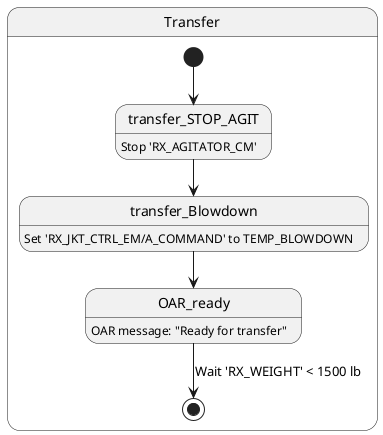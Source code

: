 @startuml
state Transfer{

[*] --> transfer_STOP_AGIT
transfer_STOP_AGIT: Stop 'RX_AGITATOR_CM'

transfer_STOP_AGIT --> transfer_Blowdown
transfer_Blowdown: Set 'RX_JKT_CTRL_EM/A_COMMAND' to TEMP_BLOWDOWN

transfer_Blowdown --> OAR_ready
OAR_ready: OAR message: "Ready for transfer"

OAR_ready --> [*]: Wait 'RX_WEIGHT' < 1500 lb
}
@enduml